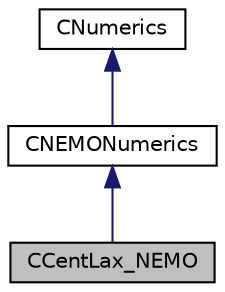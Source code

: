 digraph "CCentLax_NEMO"
{
 // LATEX_PDF_SIZE
  edge [fontname="Helvetica",fontsize="10",labelfontname="Helvetica",labelfontsize="10"];
  node [fontname="Helvetica",fontsize="10",shape=record];
  Node1 [label="CCentLax_NEMO",height=0.2,width=0.4,color="black", fillcolor="grey75", style="filled", fontcolor="black",tooltip="Class for computing the Lax-Friedrich centered scheme."];
  Node2 -> Node1 [dir="back",color="midnightblue",fontsize="10",style="solid",fontname="Helvetica"];
  Node2 [label="CNEMONumerics",height=0.2,width=0.4,color="black", fillcolor="white", style="filled",URL="$classCNEMONumerics.html",tooltip="Base class template NEMO numerics."];
  Node3 -> Node2 [dir="back",color="midnightblue",fontsize="10",style="solid",fontname="Helvetica"];
  Node3 [label="CNumerics",height=0.2,width=0.4,color="black", fillcolor="white", style="filled",URL="$classCNumerics.html",tooltip="Class for defining the numerical methods."];
}
